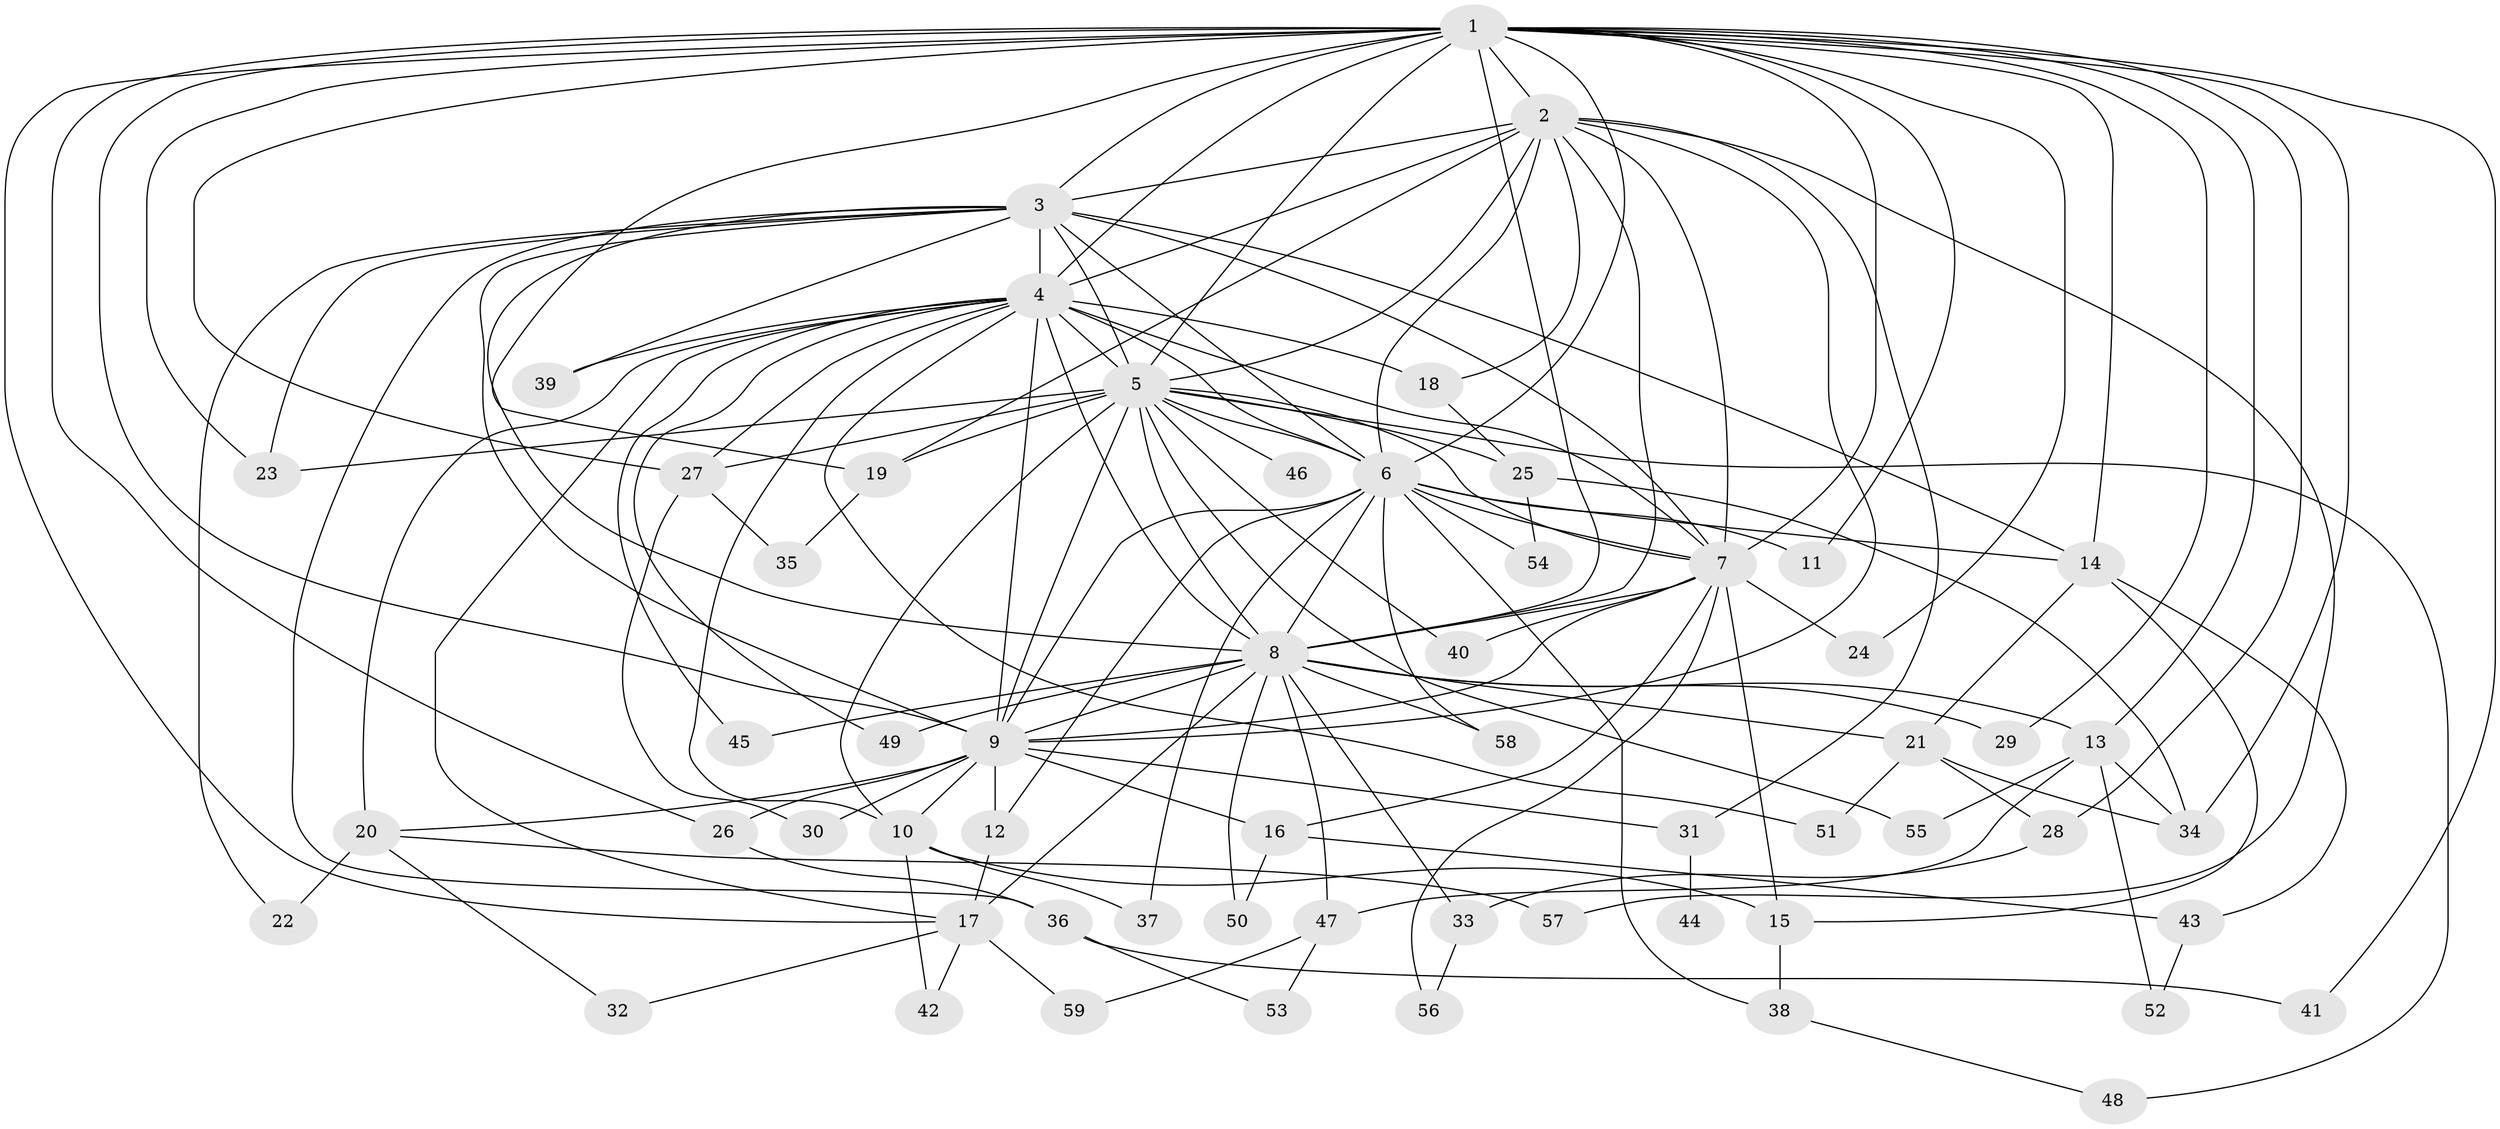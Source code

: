 // original degree distribution, {28: 0.011904761904761904, 14: 0.011904761904761904, 16: 0.011904761904761904, 18: 0.011904761904761904, 15: 0.023809523809523808, 21: 0.023809523809523808, 17: 0.023809523809523808, 5: 0.047619047619047616, 2: 0.5119047619047619, 3: 0.19047619047619047, 6: 0.03571428571428571, 4: 0.09523809523809523}
// Generated by graph-tools (version 1.1) at 2025/49/03/04/25 22:49:30]
// undirected, 59 vertices, 144 edges
graph export_dot {
  node [color=gray90,style=filled];
  1;
  2;
  3;
  4;
  5;
  6;
  7;
  8;
  9;
  10;
  11;
  12;
  13;
  14;
  15;
  16;
  17;
  18;
  19;
  20;
  21;
  22;
  23;
  24;
  25;
  26;
  27;
  28;
  29;
  30;
  31;
  32;
  33;
  34;
  35;
  36;
  37;
  38;
  39;
  40;
  41;
  42;
  43;
  44;
  45;
  46;
  47;
  48;
  49;
  50;
  51;
  52;
  53;
  54;
  55;
  56;
  57;
  58;
  59;
  1 -- 2 [weight=2.0];
  1 -- 3 [weight=1.0];
  1 -- 4 [weight=2.0];
  1 -- 5 [weight=1.0];
  1 -- 6 [weight=1.0];
  1 -- 7 [weight=1.0];
  1 -- 8 [weight=2.0];
  1 -- 9 [weight=1.0];
  1 -- 11 [weight=1.0];
  1 -- 13 [weight=1.0];
  1 -- 14 [weight=2.0];
  1 -- 17 [weight=1.0];
  1 -- 19 [weight=2.0];
  1 -- 23 [weight=1.0];
  1 -- 24 [weight=2.0];
  1 -- 26 [weight=1.0];
  1 -- 27 [weight=2.0];
  1 -- 28 [weight=1.0];
  1 -- 29 [weight=1.0];
  1 -- 34 [weight=1.0];
  1 -- 41 [weight=1.0];
  2 -- 3 [weight=1.0];
  2 -- 4 [weight=2.0];
  2 -- 5 [weight=1.0];
  2 -- 6 [weight=1.0];
  2 -- 7 [weight=1.0];
  2 -- 8 [weight=1.0];
  2 -- 9 [weight=2.0];
  2 -- 18 [weight=1.0];
  2 -- 19 [weight=1.0];
  2 -- 31 [weight=1.0];
  2 -- 57 [weight=1.0];
  3 -- 4 [weight=3.0];
  3 -- 5 [weight=1.0];
  3 -- 6 [weight=2.0];
  3 -- 7 [weight=1.0];
  3 -- 8 [weight=1.0];
  3 -- 9 [weight=1.0];
  3 -- 14 [weight=1.0];
  3 -- 22 [weight=1.0];
  3 -- 23 [weight=1.0];
  3 -- 36 [weight=1.0];
  3 -- 39 [weight=1.0];
  4 -- 5 [weight=3.0];
  4 -- 6 [weight=2.0];
  4 -- 7 [weight=2.0];
  4 -- 8 [weight=3.0];
  4 -- 9 [weight=2.0];
  4 -- 10 [weight=2.0];
  4 -- 17 [weight=1.0];
  4 -- 18 [weight=1.0];
  4 -- 20 [weight=1.0];
  4 -- 27 [weight=1.0];
  4 -- 39 [weight=1.0];
  4 -- 45 [weight=1.0];
  4 -- 49 [weight=1.0];
  4 -- 51 [weight=1.0];
  5 -- 6 [weight=1.0];
  5 -- 7 [weight=2.0];
  5 -- 8 [weight=1.0];
  5 -- 9 [weight=1.0];
  5 -- 10 [weight=1.0];
  5 -- 19 [weight=1.0];
  5 -- 23 [weight=1.0];
  5 -- 25 [weight=1.0];
  5 -- 27 [weight=1.0];
  5 -- 40 [weight=1.0];
  5 -- 46 [weight=1.0];
  5 -- 48 [weight=1.0];
  5 -- 55 [weight=1.0];
  6 -- 7 [weight=1.0];
  6 -- 8 [weight=1.0];
  6 -- 9 [weight=1.0];
  6 -- 11 [weight=1.0];
  6 -- 12 [weight=1.0];
  6 -- 14 [weight=1.0];
  6 -- 37 [weight=1.0];
  6 -- 38 [weight=1.0];
  6 -- 54 [weight=1.0];
  6 -- 58 [weight=1.0];
  7 -- 8 [weight=1.0];
  7 -- 9 [weight=1.0];
  7 -- 15 [weight=1.0];
  7 -- 16 [weight=1.0];
  7 -- 24 [weight=1.0];
  7 -- 40 [weight=1.0];
  7 -- 56 [weight=1.0];
  8 -- 9 [weight=1.0];
  8 -- 13 [weight=1.0];
  8 -- 17 [weight=1.0];
  8 -- 21 [weight=1.0];
  8 -- 29 [weight=1.0];
  8 -- 33 [weight=1.0];
  8 -- 45 [weight=1.0];
  8 -- 47 [weight=1.0];
  8 -- 49 [weight=1.0];
  8 -- 50 [weight=1.0];
  8 -- 58 [weight=1.0];
  9 -- 10 [weight=1.0];
  9 -- 12 [weight=1.0];
  9 -- 16 [weight=1.0];
  9 -- 20 [weight=1.0];
  9 -- 26 [weight=1.0];
  9 -- 30 [weight=1.0];
  9 -- 31 [weight=1.0];
  10 -- 15 [weight=1.0];
  10 -- 37 [weight=1.0];
  10 -- 42 [weight=1.0];
  12 -- 17 [weight=1.0];
  13 -- 34 [weight=1.0];
  13 -- 47 [weight=1.0];
  13 -- 52 [weight=1.0];
  13 -- 55 [weight=1.0];
  14 -- 15 [weight=1.0];
  14 -- 21 [weight=1.0];
  14 -- 43 [weight=1.0];
  15 -- 38 [weight=1.0];
  16 -- 43 [weight=1.0];
  16 -- 50 [weight=1.0];
  17 -- 32 [weight=1.0];
  17 -- 42 [weight=1.0];
  17 -- 59 [weight=1.0];
  18 -- 25 [weight=1.0];
  19 -- 35 [weight=1.0];
  20 -- 22 [weight=1.0];
  20 -- 32 [weight=1.0];
  20 -- 57 [weight=1.0];
  21 -- 28 [weight=1.0];
  21 -- 34 [weight=1.0];
  21 -- 51 [weight=1.0];
  25 -- 34 [weight=1.0];
  25 -- 54 [weight=1.0];
  26 -- 36 [weight=1.0];
  27 -- 30 [weight=1.0];
  27 -- 35 [weight=1.0];
  28 -- 33 [weight=1.0];
  31 -- 44 [weight=1.0];
  33 -- 56 [weight=1.0];
  36 -- 41 [weight=1.0];
  36 -- 53 [weight=1.0];
  38 -- 48 [weight=1.0];
  43 -- 52 [weight=1.0];
  47 -- 53 [weight=1.0];
  47 -- 59 [weight=1.0];
}
